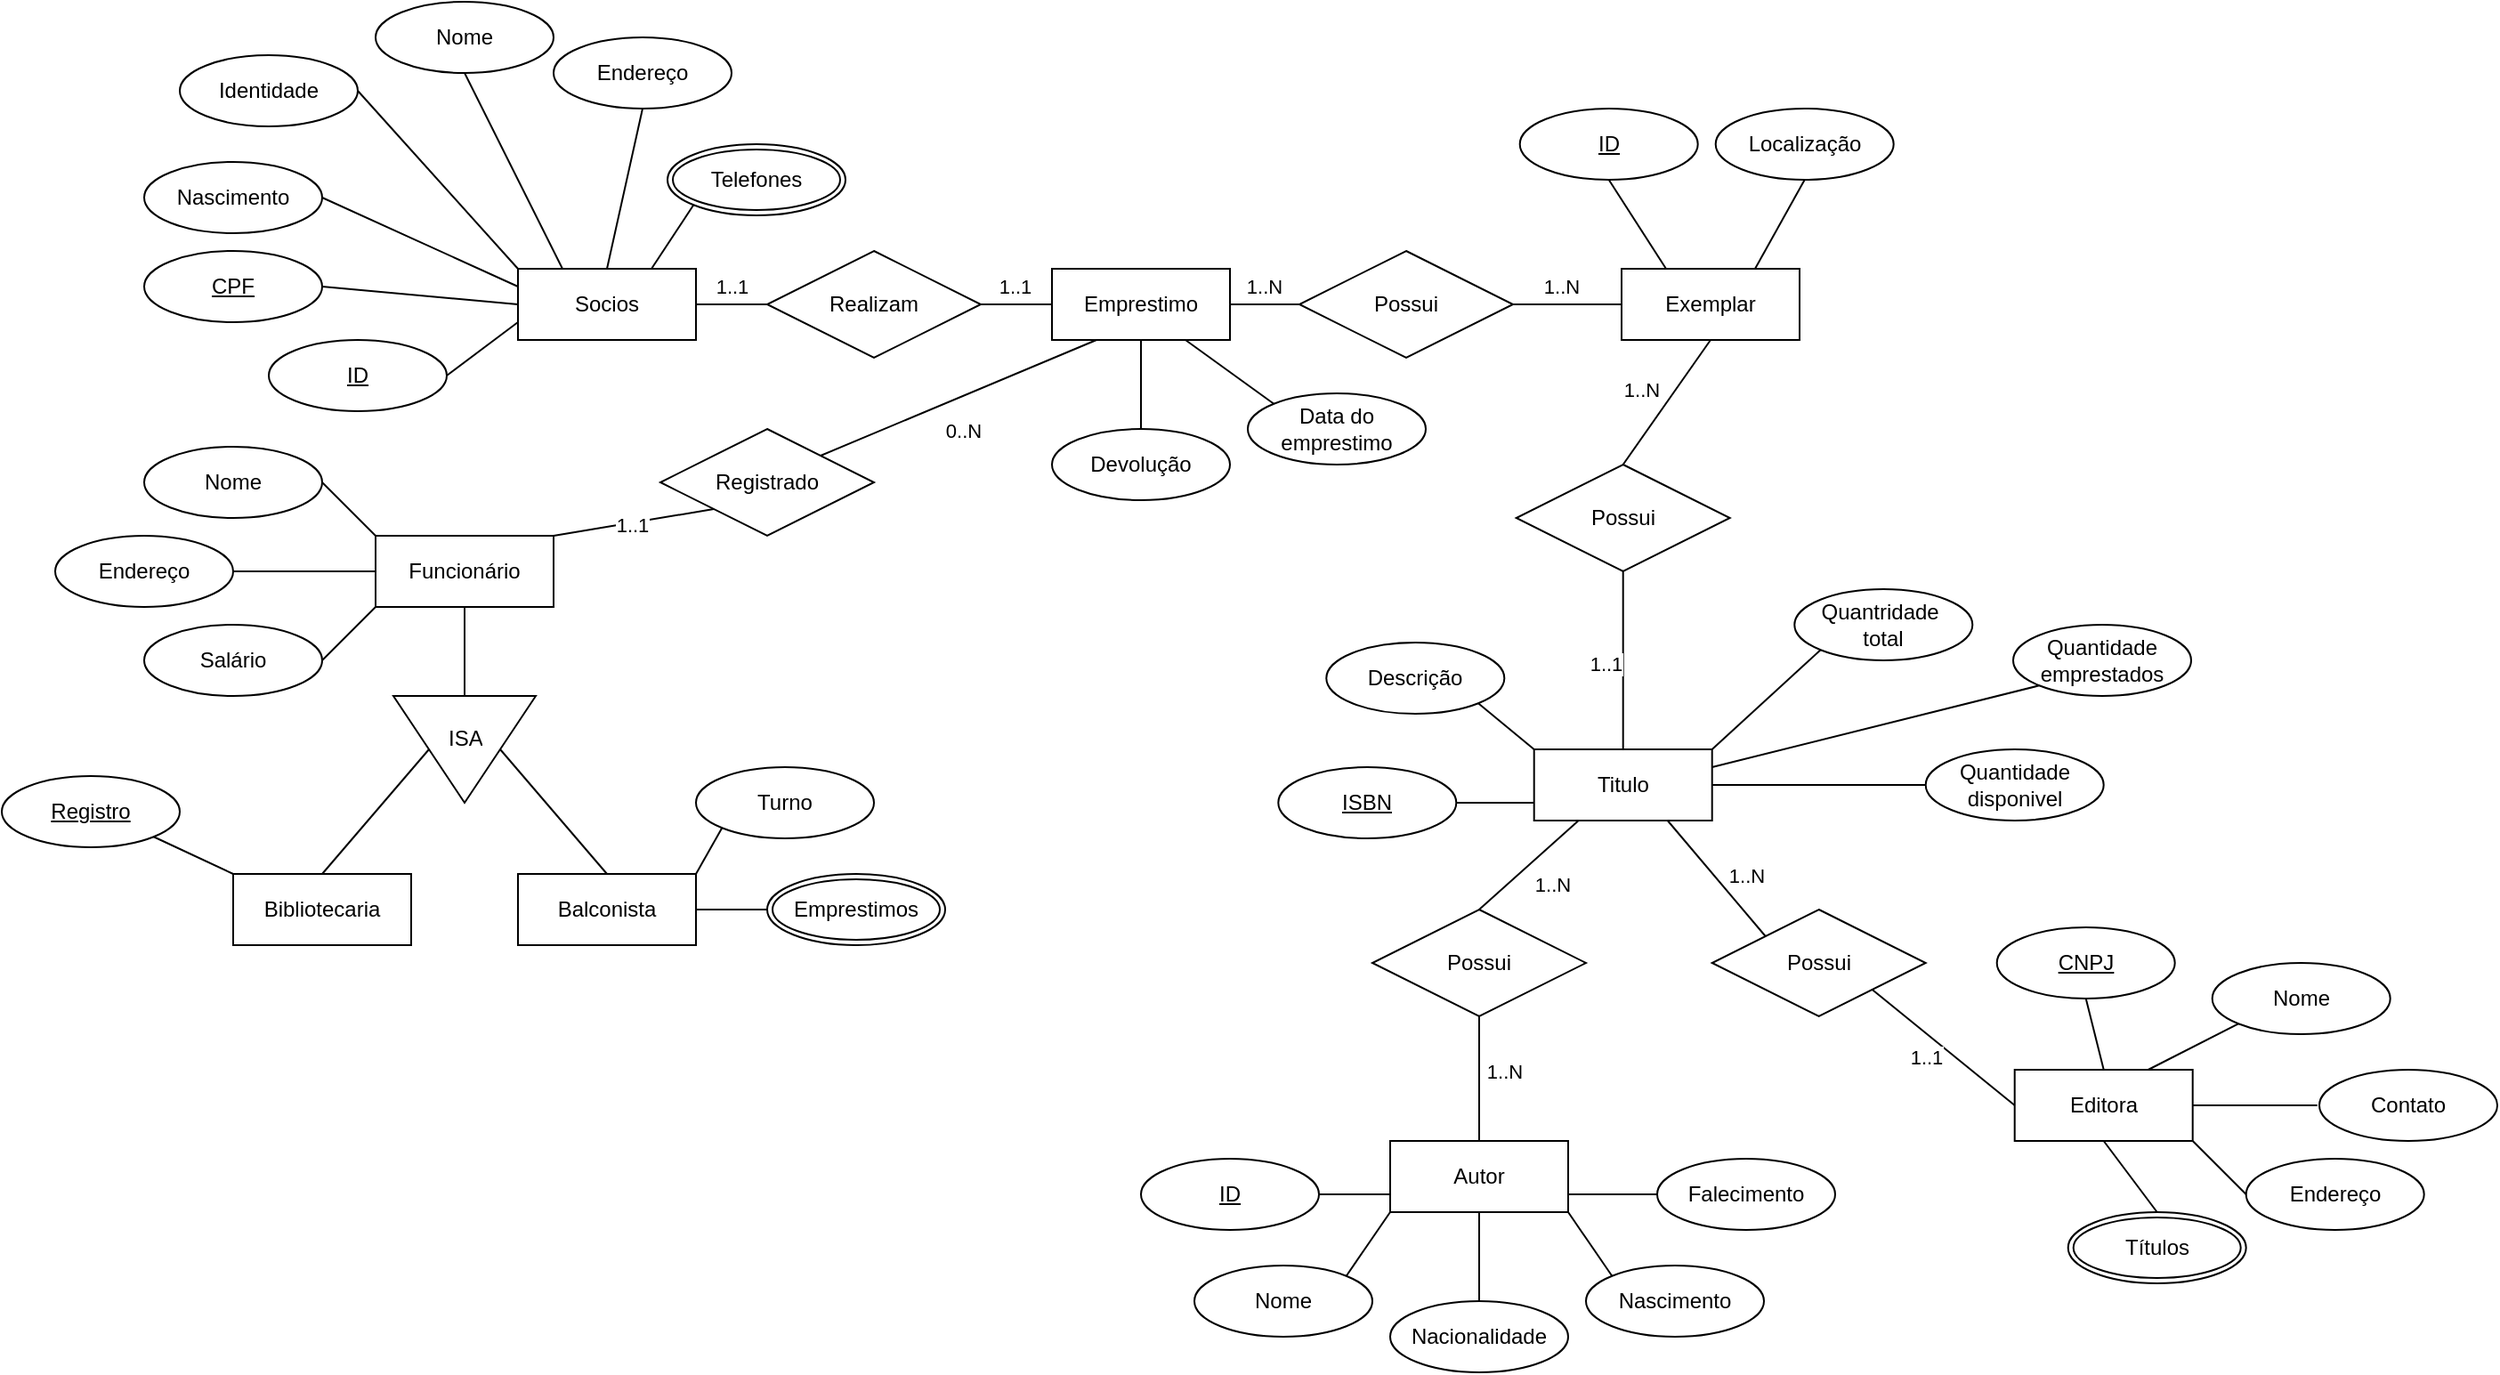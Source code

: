 <mxfile version="28.1.0">
  <diagram name="Page-1" id="fheeHbSsoB6rVIH3uIFR">
    <mxGraphModel dx="1971" dy="863" grid="1" gridSize="10" guides="1" tooltips="1" connect="1" arrows="1" fold="1" page="1" pageScale="1" pageWidth="827" pageHeight="1169" math="0" shadow="0">
      <root>
        <mxCell id="0" />
        <mxCell id="1" parent="0" />
        <mxCell id="qHUCnsP_PapXw8HSUuVQ-1" value="Socios" style="whiteSpace=wrap;html=1;align=center;" vertex="1" parent="1">
          <mxGeometry x="450" y="260" width="100" height="40" as="geometry" />
        </mxCell>
        <mxCell id="qHUCnsP_PapXw8HSUuVQ-2" value="Identidade" style="ellipse;whiteSpace=wrap;html=1;align=center;" vertex="1" parent="1">
          <mxGeometry x="260" y="140" width="100" height="40" as="geometry" />
        </mxCell>
        <mxCell id="qHUCnsP_PapXw8HSUuVQ-3" value="Nome" style="ellipse;whiteSpace=wrap;html=1;align=center;" vertex="1" parent="1">
          <mxGeometry x="370" y="110" width="100" height="40" as="geometry" />
        </mxCell>
        <mxCell id="qHUCnsP_PapXw8HSUuVQ-4" value="Endereço" style="ellipse;whiteSpace=wrap;html=1;align=center;" vertex="1" parent="1">
          <mxGeometry x="470" y="130" width="100" height="40" as="geometry" />
        </mxCell>
        <mxCell id="qHUCnsP_PapXw8HSUuVQ-6" value="Nascimento" style="ellipse;whiteSpace=wrap;html=1;align=center;" vertex="1" parent="1">
          <mxGeometry x="240" y="200" width="100" height="40" as="geometry" />
        </mxCell>
        <mxCell id="qHUCnsP_PapXw8HSUuVQ-7" value="&lt;u&gt;CPF&lt;/u&gt;" style="ellipse;whiteSpace=wrap;html=1;align=center;" vertex="1" parent="1">
          <mxGeometry x="240" y="250" width="100" height="40" as="geometry" />
        </mxCell>
        <mxCell id="qHUCnsP_PapXw8HSUuVQ-8" value="&lt;u&gt;ID&lt;/u&gt;" style="ellipse;whiteSpace=wrap;html=1;align=center;" vertex="1" parent="1">
          <mxGeometry x="310" y="300" width="100" height="40" as="geometry" />
        </mxCell>
        <mxCell id="qHUCnsP_PapXw8HSUuVQ-9" value="Telefones" style="ellipse;shape=doubleEllipse;margin=3;whiteSpace=wrap;html=1;align=center;" vertex="1" parent="1">
          <mxGeometry x="534" y="190" width="100" height="40" as="geometry" />
        </mxCell>
        <mxCell id="qHUCnsP_PapXw8HSUuVQ-10" value="" style="endArrow=none;html=1;rounded=0;exitX=1;exitY=0.5;exitDx=0;exitDy=0;entryX=0;entryY=0.75;entryDx=0;entryDy=0;" edge="1" parent="1" source="qHUCnsP_PapXw8HSUuVQ-8" target="qHUCnsP_PapXw8HSUuVQ-1">
          <mxGeometry relative="1" as="geometry">
            <mxPoint x="360" y="410" as="sourcePoint" />
            <mxPoint x="520" y="410" as="targetPoint" />
          </mxGeometry>
        </mxCell>
        <mxCell id="qHUCnsP_PapXw8HSUuVQ-11" value="" style="endArrow=none;html=1;rounded=0;exitX=1;exitY=0.5;exitDx=0;exitDy=0;entryX=0;entryY=0.5;entryDx=0;entryDy=0;" edge="1" parent="1" source="qHUCnsP_PapXw8HSUuVQ-7" target="qHUCnsP_PapXw8HSUuVQ-1">
          <mxGeometry relative="1" as="geometry">
            <mxPoint x="500" y="360" as="sourcePoint" />
            <mxPoint x="660" y="360" as="targetPoint" />
          </mxGeometry>
        </mxCell>
        <mxCell id="qHUCnsP_PapXw8HSUuVQ-12" value="" style="endArrow=none;html=1;rounded=0;exitX=1;exitY=0.5;exitDx=0;exitDy=0;entryX=0;entryY=0.25;entryDx=0;entryDy=0;" edge="1" parent="1" source="qHUCnsP_PapXw8HSUuVQ-6" target="qHUCnsP_PapXw8HSUuVQ-1">
          <mxGeometry relative="1" as="geometry">
            <mxPoint x="410" y="410" as="sourcePoint" />
            <mxPoint x="570" y="410" as="targetPoint" />
          </mxGeometry>
        </mxCell>
        <mxCell id="qHUCnsP_PapXw8HSUuVQ-14" value="" style="endArrow=none;html=1;rounded=0;exitX=1;exitY=0.5;exitDx=0;exitDy=0;entryX=0;entryY=0;entryDx=0;entryDy=0;" edge="1" parent="1" source="qHUCnsP_PapXw8HSUuVQ-2" target="qHUCnsP_PapXw8HSUuVQ-1">
          <mxGeometry relative="1" as="geometry">
            <mxPoint x="550" y="420" as="sourcePoint" />
            <mxPoint x="710" y="420" as="targetPoint" />
          </mxGeometry>
        </mxCell>
        <mxCell id="qHUCnsP_PapXw8HSUuVQ-15" value="" style="endArrow=none;html=1;rounded=0;exitX=0.5;exitY=1;exitDx=0;exitDy=0;entryX=0.25;entryY=0;entryDx=0;entryDy=0;" edge="1" parent="1" source="qHUCnsP_PapXw8HSUuVQ-3" target="qHUCnsP_PapXw8HSUuVQ-1">
          <mxGeometry relative="1" as="geometry">
            <mxPoint x="440" y="410" as="sourcePoint" />
            <mxPoint x="600" y="410" as="targetPoint" />
          </mxGeometry>
        </mxCell>
        <mxCell id="qHUCnsP_PapXw8HSUuVQ-16" value="" style="endArrow=none;html=1;rounded=0;exitX=0.5;exitY=1;exitDx=0;exitDy=0;entryX=0.5;entryY=0;entryDx=0;entryDy=0;" edge="1" parent="1" source="qHUCnsP_PapXw8HSUuVQ-4" target="qHUCnsP_PapXw8HSUuVQ-1">
          <mxGeometry relative="1" as="geometry">
            <mxPoint x="480" y="400" as="sourcePoint" />
            <mxPoint x="640" y="400" as="targetPoint" />
          </mxGeometry>
        </mxCell>
        <mxCell id="qHUCnsP_PapXw8HSUuVQ-17" value="" style="endArrow=none;html=1;rounded=0;exitX=0.75;exitY=0;exitDx=0;exitDy=0;entryX=0;entryY=1;entryDx=0;entryDy=0;" edge="1" parent="1" source="qHUCnsP_PapXw8HSUuVQ-1" target="qHUCnsP_PapXw8HSUuVQ-9">
          <mxGeometry relative="1" as="geometry">
            <mxPoint x="500" y="390" as="sourcePoint" />
            <mxPoint x="660" y="390" as="targetPoint" />
          </mxGeometry>
        </mxCell>
        <mxCell id="qHUCnsP_PapXw8HSUuVQ-18" value="Titulo" style="whiteSpace=wrap;html=1;align=center;" vertex="1" parent="1">
          <mxGeometry x="1020.85" y="530" width="100" height="40" as="geometry" />
        </mxCell>
        <mxCell id="qHUCnsP_PapXw8HSUuVQ-19" value="Descrição" style="ellipse;whiteSpace=wrap;html=1;align=center;" vertex="1" parent="1">
          <mxGeometry x="904.15" y="470" width="100" height="40" as="geometry" />
        </mxCell>
        <mxCell id="qHUCnsP_PapXw8HSUuVQ-20" value="Quantridade&amp;nbsp;&lt;div&gt;total&lt;/div&gt;" style="ellipse;whiteSpace=wrap;html=1;align=center;" vertex="1" parent="1">
          <mxGeometry x="1167.15" y="440" width="100" height="40" as="geometry" />
        </mxCell>
        <mxCell id="qHUCnsP_PapXw8HSUuVQ-21" value="Quantidade&lt;div&gt;emprestados&lt;/div&gt;" style="ellipse;whiteSpace=wrap;html=1;align=center;" vertex="1" parent="1">
          <mxGeometry x="1290" y="460" width="100" height="40" as="geometry" />
        </mxCell>
        <mxCell id="qHUCnsP_PapXw8HSUuVQ-22" value="Quantidade&lt;div&gt;disponivel&lt;/div&gt;" style="ellipse;whiteSpace=wrap;html=1;align=center;" vertex="1" parent="1">
          <mxGeometry x="1240.85" y="530" width="100" height="40" as="geometry" />
        </mxCell>
        <mxCell id="qHUCnsP_PapXw8HSUuVQ-25" value="&lt;u&gt;ISBN&lt;/u&gt;" style="ellipse;whiteSpace=wrap;html=1;align=center;" vertex="1" parent="1">
          <mxGeometry x="877.15" y="540" width="100" height="40" as="geometry" />
        </mxCell>
        <mxCell id="qHUCnsP_PapXw8HSUuVQ-26" value="" style="endArrow=none;html=1;rounded=0;entryX=1;entryY=0.5;entryDx=0;entryDy=0;exitX=0;exitY=0.75;exitDx=0;exitDy=0;" edge="1" parent="1" source="qHUCnsP_PapXw8HSUuVQ-18" target="qHUCnsP_PapXw8HSUuVQ-25">
          <mxGeometry relative="1" as="geometry">
            <mxPoint x="1071" y="570" as="sourcePoint" />
            <mxPoint x="1270.85" y="680" as="targetPoint" />
          </mxGeometry>
        </mxCell>
        <mxCell id="qHUCnsP_PapXw8HSUuVQ-27" value="" style="endArrow=none;html=1;rounded=0;exitX=0.25;exitY=1;exitDx=0;exitDy=0;entryX=0.5;entryY=0;entryDx=0;entryDy=0;" edge="1" parent="1" source="qHUCnsP_PapXw8HSUuVQ-18" target="qHUCnsP_PapXw8HSUuVQ-57">
          <mxGeometry relative="1" as="geometry">
            <mxPoint x="1220.85" y="740" as="sourcePoint" />
            <mxPoint x="1200.85" y="620" as="targetPoint" />
          </mxGeometry>
        </mxCell>
        <mxCell id="qHUCnsP_PapXw8HSUuVQ-129" value="1..N" style="edgeLabel;html=1;align=center;verticalAlign=middle;resizable=0;points=[];" vertex="1" connectable="0" parent="qHUCnsP_PapXw8HSUuVQ-27">
          <mxGeometry x="-0.074" y="-1" relative="1" as="geometry">
            <mxPoint x="11" y="13" as="offset" />
          </mxGeometry>
        </mxCell>
        <mxCell id="qHUCnsP_PapXw8HSUuVQ-29" value="" style="endArrow=none;html=1;rounded=0;exitX=1;exitY=0.5;exitDx=0;exitDy=0;entryX=0;entryY=0.5;entryDx=0;entryDy=0;" edge="1" parent="1" source="qHUCnsP_PapXw8HSUuVQ-18" target="qHUCnsP_PapXw8HSUuVQ-22">
          <mxGeometry relative="1" as="geometry">
            <mxPoint x="1060.85" y="750" as="sourcePoint" />
            <mxPoint x="1220.85" y="750" as="targetPoint" />
          </mxGeometry>
        </mxCell>
        <mxCell id="qHUCnsP_PapXw8HSUuVQ-30" value="" style="endArrow=none;html=1;rounded=0;exitX=1;exitY=0.25;exitDx=0;exitDy=0;entryX=0;entryY=1;entryDx=0;entryDy=0;" edge="1" parent="1" source="qHUCnsP_PapXw8HSUuVQ-18" target="qHUCnsP_PapXw8HSUuVQ-21">
          <mxGeometry relative="1" as="geometry">
            <mxPoint x="1370.85" y="750" as="sourcePoint" />
            <mxPoint x="1530.85" y="750" as="targetPoint" />
          </mxGeometry>
        </mxCell>
        <mxCell id="qHUCnsP_PapXw8HSUuVQ-31" value="" style="endArrow=none;html=1;rounded=0;exitX=1;exitY=0;exitDx=0;exitDy=0;entryX=0;entryY=1;entryDx=0;entryDy=0;" edge="1" parent="1" source="qHUCnsP_PapXw8HSUuVQ-18" target="qHUCnsP_PapXw8HSUuVQ-20">
          <mxGeometry relative="1" as="geometry">
            <mxPoint x="1080.85" y="770" as="sourcePoint" />
            <mxPoint x="1240.85" y="770" as="targetPoint" />
          </mxGeometry>
        </mxCell>
        <mxCell id="qHUCnsP_PapXw8HSUuVQ-32" value="" style="endArrow=none;html=1;rounded=0;exitX=0;exitY=0;exitDx=0;exitDy=0;entryX=1;entryY=1;entryDx=0;entryDy=0;" edge="1" parent="1" source="qHUCnsP_PapXw8HSUuVQ-18" target="qHUCnsP_PapXw8HSUuVQ-19">
          <mxGeometry relative="1" as="geometry">
            <mxPoint x="970.85" y="670" as="sourcePoint" />
            <mxPoint x="1130.85" y="670" as="targetPoint" />
            <Array as="points" />
          </mxGeometry>
        </mxCell>
        <mxCell id="qHUCnsP_PapXw8HSUuVQ-33" value="Exemplar" style="whiteSpace=wrap;html=1;align=center;" vertex="1" parent="1">
          <mxGeometry x="1070.0" y="260" width="100" height="40" as="geometry" />
        </mxCell>
        <mxCell id="qHUCnsP_PapXw8HSUuVQ-34" value="Possui" style="shape=rhombus;perimeter=rhombusPerimeter;whiteSpace=wrap;html=1;align=center;" vertex="1" parent="1">
          <mxGeometry x="1010.85" y="370" width="120" height="60" as="geometry" />
        </mxCell>
        <mxCell id="qHUCnsP_PapXw8HSUuVQ-37" value="Localização" style="ellipse;whiteSpace=wrap;html=1;align=center;" vertex="1" parent="1">
          <mxGeometry x="1122.85" y="170" width="100" height="40" as="geometry" />
        </mxCell>
        <mxCell id="qHUCnsP_PapXw8HSUuVQ-38" value="&lt;u&gt;ID&lt;/u&gt;" style="ellipse;whiteSpace=wrap;html=1;align=center;" vertex="1" parent="1">
          <mxGeometry x="1012.85" y="170" width="100" height="40" as="geometry" />
        </mxCell>
        <mxCell id="qHUCnsP_PapXw8HSUuVQ-39" value="" style="endArrow=none;html=1;rounded=0;exitX=0.5;exitY=1;exitDx=0;exitDy=0;entryX=0.25;entryY=0;entryDx=0;entryDy=0;" edge="1" parent="1" source="qHUCnsP_PapXw8HSUuVQ-38" target="qHUCnsP_PapXw8HSUuVQ-33">
          <mxGeometry relative="1" as="geometry">
            <mxPoint x="1075.7" y="340" as="sourcePoint" />
            <mxPoint x="1255.7" y="440" as="targetPoint" />
          </mxGeometry>
        </mxCell>
        <mxCell id="qHUCnsP_PapXw8HSUuVQ-40" value="" style="endArrow=none;html=1;rounded=0;exitX=0.75;exitY=0;exitDx=0;exitDy=0;entryX=0.5;entryY=1;entryDx=0;entryDy=0;" edge="1" parent="1" source="qHUCnsP_PapXw8HSUuVQ-33" target="qHUCnsP_PapXw8HSUuVQ-37">
          <mxGeometry relative="1" as="geometry">
            <mxPoint x="1155.7" y="420" as="sourcePoint" />
            <mxPoint x="1315.7" y="420" as="targetPoint" />
          </mxGeometry>
        </mxCell>
        <mxCell id="qHUCnsP_PapXw8HSUuVQ-41" value="Possui" style="shape=rhombus;perimeter=rhombusPerimeter;whiteSpace=wrap;html=1;align=center;" vertex="1" parent="1">
          <mxGeometry x="1120.85" y="620" width="120" height="60" as="geometry" />
        </mxCell>
        <mxCell id="qHUCnsP_PapXw8HSUuVQ-44" value="" style="endArrow=none;html=1;rounded=0;exitX=0.75;exitY=1;exitDx=0;exitDy=0;entryX=0;entryY=0;entryDx=0;entryDy=0;" edge="1" parent="1" source="qHUCnsP_PapXw8HSUuVQ-18" target="qHUCnsP_PapXw8HSUuVQ-41">
          <mxGeometry relative="1" as="geometry">
            <mxPoint x="1180.85" y="570" as="sourcePoint" />
            <mxPoint x="1340.85" y="570" as="targetPoint" />
          </mxGeometry>
        </mxCell>
        <mxCell id="qHUCnsP_PapXw8HSUuVQ-132" value="1..N" style="edgeLabel;html=1;align=center;verticalAlign=middle;resizable=0;points=[];" vertex="1" connectable="0" parent="qHUCnsP_PapXw8HSUuVQ-44">
          <mxGeometry x="-0.044" y="1" relative="1" as="geometry">
            <mxPoint x="17" as="offset" />
          </mxGeometry>
        </mxCell>
        <mxCell id="qHUCnsP_PapXw8HSUuVQ-45" value="Editora" style="whiteSpace=wrap;html=1;align=center;" vertex="1" parent="1">
          <mxGeometry x="1290.85" y="710" width="100" height="40" as="geometry" />
        </mxCell>
        <mxCell id="qHUCnsP_PapXw8HSUuVQ-46" value="" style="endArrow=none;html=1;rounded=0;exitX=1;exitY=1;exitDx=0;exitDy=0;entryX=0;entryY=0.5;entryDx=0;entryDy=0;" edge="1" parent="1" source="qHUCnsP_PapXw8HSUuVQ-41" target="qHUCnsP_PapXw8HSUuVQ-45">
          <mxGeometry relative="1" as="geometry">
            <mxPoint x="1440.85" y="630" as="sourcePoint" />
            <mxPoint x="1600.85" y="630" as="targetPoint" />
          </mxGeometry>
        </mxCell>
        <mxCell id="qHUCnsP_PapXw8HSUuVQ-131" value="1..1" style="edgeLabel;html=1;align=center;verticalAlign=middle;resizable=0;points=[];" vertex="1" connectable="0" parent="qHUCnsP_PapXw8HSUuVQ-46">
          <mxGeometry x="0.177" relative="1" as="geometry">
            <mxPoint x="-17" as="offset" />
          </mxGeometry>
        </mxCell>
        <mxCell id="qHUCnsP_PapXw8HSUuVQ-47" value="&lt;u style=&quot;&quot;&gt;CNPJ&lt;/u&gt;" style="ellipse;whiteSpace=wrap;html=1;align=center;" vertex="1" parent="1">
          <mxGeometry x="1280.85" y="630" width="100" height="40" as="geometry" />
        </mxCell>
        <mxCell id="qHUCnsP_PapXw8HSUuVQ-48" value="Nome" style="ellipse;whiteSpace=wrap;html=1;align=center;" vertex="1" parent="1">
          <mxGeometry x="1401.85" y="650" width="100" height="40" as="geometry" />
        </mxCell>
        <mxCell id="qHUCnsP_PapXw8HSUuVQ-49" value="Contato" style="ellipse;whiteSpace=wrap;html=1;align=center;" vertex="1" parent="1">
          <mxGeometry x="1462" y="710" width="100" height="40" as="geometry" />
        </mxCell>
        <mxCell id="qHUCnsP_PapXw8HSUuVQ-50" value="Endereço" style="ellipse;whiteSpace=wrap;html=1;align=center;" vertex="1" parent="1">
          <mxGeometry x="1420.85" y="760" width="100" height="40" as="geometry" />
        </mxCell>
        <mxCell id="qHUCnsP_PapXw8HSUuVQ-51" value="Títulos" style="ellipse;shape=doubleEllipse;margin=3;whiteSpace=wrap;html=1;align=center;" vertex="1" parent="1">
          <mxGeometry x="1320.85" y="790" width="100" height="40" as="geometry" />
        </mxCell>
        <mxCell id="qHUCnsP_PapXw8HSUuVQ-52" value="" style="endArrow=none;html=1;rounded=0;exitX=0.5;exitY=1;exitDx=0;exitDy=0;entryX=0.5;entryY=0;entryDx=0;entryDy=0;" edge="1" parent="1" source="qHUCnsP_PapXw8HSUuVQ-47" target="qHUCnsP_PapXw8HSUuVQ-45">
          <mxGeometry relative="1" as="geometry">
            <mxPoint x="1170.85" y="820" as="sourcePoint" />
            <mxPoint x="1330.85" y="820" as="targetPoint" />
          </mxGeometry>
        </mxCell>
        <mxCell id="qHUCnsP_PapXw8HSUuVQ-53" value="" style="endArrow=none;html=1;rounded=0;exitX=0.75;exitY=0;exitDx=0;exitDy=0;entryX=0;entryY=1;entryDx=0;entryDy=0;" edge="1" parent="1" source="qHUCnsP_PapXw8HSUuVQ-45" target="qHUCnsP_PapXw8HSUuVQ-48">
          <mxGeometry relative="1" as="geometry">
            <mxPoint x="1170.85" y="780" as="sourcePoint" />
            <mxPoint x="1330.85" y="780" as="targetPoint" />
          </mxGeometry>
        </mxCell>
        <mxCell id="qHUCnsP_PapXw8HSUuVQ-54" value="" style="endArrow=none;html=1;rounded=0;exitX=1;exitY=0.5;exitDx=0;exitDy=0;entryX=0;entryY=0.5;entryDx=0;entryDy=0;" edge="1" parent="1" source="qHUCnsP_PapXw8HSUuVQ-45">
          <mxGeometry relative="1" as="geometry">
            <mxPoint x="1190.85" y="780" as="sourcePoint" />
            <mxPoint x="1460.85" y="730" as="targetPoint" />
          </mxGeometry>
        </mxCell>
        <mxCell id="qHUCnsP_PapXw8HSUuVQ-55" value="" style="endArrow=none;html=1;rounded=0;exitX=1;exitY=1;exitDx=0;exitDy=0;entryX=0;entryY=0.5;entryDx=0;entryDy=0;" edge="1" parent="1" source="qHUCnsP_PapXw8HSUuVQ-45" target="qHUCnsP_PapXw8HSUuVQ-50">
          <mxGeometry relative="1" as="geometry">
            <mxPoint x="1140.85" y="810" as="sourcePoint" />
            <mxPoint x="1300.85" y="810" as="targetPoint" />
          </mxGeometry>
        </mxCell>
        <mxCell id="qHUCnsP_PapXw8HSUuVQ-56" value="" style="endArrow=none;html=1;rounded=0;entryX=0.5;entryY=0;entryDx=0;entryDy=0;exitX=0.5;exitY=1;exitDx=0;exitDy=0;" edge="1" parent="1" source="qHUCnsP_PapXw8HSUuVQ-45" target="qHUCnsP_PapXw8HSUuVQ-51">
          <mxGeometry relative="1" as="geometry">
            <mxPoint x="1380.85" y="760" as="sourcePoint" />
            <mxPoint x="1290.85" y="830" as="targetPoint" />
          </mxGeometry>
        </mxCell>
        <mxCell id="qHUCnsP_PapXw8HSUuVQ-57" value="Possui" style="shape=rhombus;perimeter=rhombusPerimeter;whiteSpace=wrap;html=1;align=center;" vertex="1" parent="1">
          <mxGeometry x="930" y="620" width="120" height="60" as="geometry" />
        </mxCell>
        <mxCell id="qHUCnsP_PapXw8HSUuVQ-58" value="Autor" style="whiteSpace=wrap;html=1;align=center;" vertex="1" parent="1">
          <mxGeometry x="940.0" y="750" width="100" height="40" as="geometry" />
        </mxCell>
        <mxCell id="qHUCnsP_PapXw8HSUuVQ-59" value="" style="endArrow=none;html=1;rounded=0;exitX=0.5;exitY=1;exitDx=0;exitDy=0;entryX=0.5;entryY=0;entryDx=0;entryDy=0;" edge="1" parent="1" source="qHUCnsP_PapXw8HSUuVQ-57" target="qHUCnsP_PapXw8HSUuVQ-58">
          <mxGeometry relative="1" as="geometry">
            <mxPoint x="1190.85" y="740" as="sourcePoint" />
            <mxPoint x="1350.85" y="740" as="targetPoint" />
          </mxGeometry>
        </mxCell>
        <mxCell id="qHUCnsP_PapXw8HSUuVQ-130" value="1..N" style="edgeLabel;html=1;align=center;verticalAlign=middle;resizable=0;points=[];" vertex="1" connectable="0" parent="qHUCnsP_PapXw8HSUuVQ-59">
          <mxGeometry x="-0.07" relative="1" as="geometry">
            <mxPoint x="14" y="-2" as="offset" />
          </mxGeometry>
        </mxCell>
        <mxCell id="qHUCnsP_PapXw8HSUuVQ-61" value="&lt;u&gt;ID&lt;/u&gt;" style="ellipse;whiteSpace=wrap;html=1;align=center;" vertex="1" parent="1">
          <mxGeometry x="800.0" y="760" width="100" height="40" as="geometry" />
        </mxCell>
        <mxCell id="qHUCnsP_PapXw8HSUuVQ-62" value="Nome" style="ellipse;whiteSpace=wrap;html=1;align=center;" vertex="1" parent="1">
          <mxGeometry x="830.0" y="820" width="100" height="40" as="geometry" />
        </mxCell>
        <mxCell id="qHUCnsP_PapXw8HSUuVQ-63" value="Nacionalidade" style="ellipse;whiteSpace=wrap;html=1;align=center;" vertex="1" parent="1">
          <mxGeometry x="940.0" y="840" width="100" height="40" as="geometry" />
        </mxCell>
        <mxCell id="qHUCnsP_PapXw8HSUuVQ-64" value="Nascimento" style="ellipse;whiteSpace=wrap;html=1;align=center;" vertex="1" parent="1">
          <mxGeometry x="1050.0" y="820" width="100" height="40" as="geometry" />
        </mxCell>
        <mxCell id="qHUCnsP_PapXw8HSUuVQ-65" value="Falecimento" style="ellipse;whiteSpace=wrap;html=1;align=center;" vertex="1" parent="1">
          <mxGeometry x="1090" y="760" width="100" height="40" as="geometry" />
        </mxCell>
        <mxCell id="qHUCnsP_PapXw8HSUuVQ-66" value="" style="endArrow=none;html=1;rounded=0;exitX=1;exitY=0;exitDx=0;exitDy=0;entryX=0;entryY=1;entryDx=0;entryDy=0;" edge="1" parent="1" source="qHUCnsP_PapXw8HSUuVQ-62" target="qHUCnsP_PapXw8HSUuVQ-58">
          <mxGeometry relative="1" as="geometry">
            <mxPoint x="830.0" y="960" as="sourcePoint" />
            <mxPoint x="990.0" y="960" as="targetPoint" />
          </mxGeometry>
        </mxCell>
        <mxCell id="qHUCnsP_PapXw8HSUuVQ-67" value="" style="endArrow=none;html=1;rounded=0;exitX=1;exitY=0.5;exitDx=0;exitDy=0;entryX=0;entryY=0.75;entryDx=0;entryDy=0;" edge="1" parent="1" source="qHUCnsP_PapXw8HSUuVQ-61" target="qHUCnsP_PapXw8HSUuVQ-58">
          <mxGeometry relative="1" as="geometry">
            <mxPoint x="890.0" y="970" as="sourcePoint" />
            <mxPoint x="1050.0" y="970" as="targetPoint" />
          </mxGeometry>
        </mxCell>
        <mxCell id="qHUCnsP_PapXw8HSUuVQ-68" value="" style="endArrow=none;html=1;rounded=0;exitX=0.5;exitY=0;exitDx=0;exitDy=0;entryX=0.5;entryY=1;entryDx=0;entryDy=0;" edge="1" parent="1" source="qHUCnsP_PapXw8HSUuVQ-63" target="qHUCnsP_PapXw8HSUuVQ-58">
          <mxGeometry relative="1" as="geometry">
            <mxPoint x="860.0" y="950" as="sourcePoint" />
            <mxPoint x="1020.0" y="950" as="targetPoint" />
          </mxGeometry>
        </mxCell>
        <mxCell id="qHUCnsP_PapXw8HSUuVQ-69" value="" style="endArrow=none;html=1;rounded=0;exitX=0;exitY=0;exitDx=0;exitDy=0;entryX=1;entryY=1;entryDx=0;entryDy=0;" edge="1" parent="1" source="qHUCnsP_PapXw8HSUuVQ-64" target="qHUCnsP_PapXw8HSUuVQ-58">
          <mxGeometry relative="1" as="geometry">
            <mxPoint x="1080" y="920" as="sourcePoint" />
            <mxPoint x="1240" y="920" as="targetPoint" />
          </mxGeometry>
        </mxCell>
        <mxCell id="qHUCnsP_PapXw8HSUuVQ-70" value="" style="endArrow=none;html=1;rounded=0;exitX=0;exitY=0.5;exitDx=0;exitDy=0;entryX=1;entryY=0.75;entryDx=0;entryDy=0;" edge="1" parent="1" source="qHUCnsP_PapXw8HSUuVQ-65" target="qHUCnsP_PapXw8HSUuVQ-58">
          <mxGeometry relative="1" as="geometry">
            <mxPoint x="1140" y="920" as="sourcePoint" />
            <mxPoint x="1300" y="920" as="targetPoint" />
          </mxGeometry>
        </mxCell>
        <mxCell id="qHUCnsP_PapXw8HSUuVQ-76" value="Data do emprestimo" style="ellipse;whiteSpace=wrap;html=1;align=center;" vertex="1" parent="1">
          <mxGeometry x="860" y="330" width="100" height="40" as="geometry" />
        </mxCell>
        <mxCell id="qHUCnsP_PapXw8HSUuVQ-77" value="Devolução" style="ellipse;whiteSpace=wrap;html=1;align=center;" vertex="1" parent="1">
          <mxGeometry x="750" y="350" width="100" height="40" as="geometry" />
        </mxCell>
        <mxCell id="qHUCnsP_PapXw8HSUuVQ-80" value="" style="endArrow=none;html=1;rounded=0;exitX=0.5;exitY=0;exitDx=0;exitDy=0;entryX=0.5;entryY=1;entryDx=0;entryDy=0;" edge="1" parent="1" source="qHUCnsP_PapXw8HSUuVQ-77" target="qHUCnsP_PapXw8HSUuVQ-106">
          <mxGeometry relative="1" as="geometry">
            <mxPoint x="590" y="440" as="sourcePoint" />
            <mxPoint x="800" y="310" as="targetPoint" />
          </mxGeometry>
        </mxCell>
        <mxCell id="qHUCnsP_PapXw8HSUuVQ-81" value="" style="endArrow=none;html=1;rounded=0;exitX=1;exitY=0;exitDx=0;exitDy=0;entryX=0.25;entryY=1;entryDx=0;entryDy=0;" edge="1" parent="1" source="qHUCnsP_PapXw8HSUuVQ-83" target="qHUCnsP_PapXw8HSUuVQ-106">
          <mxGeometry relative="1" as="geometry">
            <mxPoint x="619.224" y="325.805" as="sourcePoint" />
            <mxPoint x="770" y="295" as="targetPoint" />
          </mxGeometry>
        </mxCell>
        <mxCell id="qHUCnsP_PapXw8HSUuVQ-133" value="0..N" style="edgeLabel;html=1;align=center;verticalAlign=middle;resizable=0;points=[];" vertex="1" connectable="0" parent="qHUCnsP_PapXw8HSUuVQ-81">
          <mxGeometry x="-0.237" y="2" relative="1" as="geometry">
            <mxPoint x="22" y="12" as="offset" />
          </mxGeometry>
        </mxCell>
        <mxCell id="qHUCnsP_PapXw8HSUuVQ-82" value="" style="endArrow=none;html=1;rounded=0;entryX=0;entryY=0;entryDx=0;entryDy=0;exitX=0.75;exitY=1;exitDx=0;exitDy=0;" edge="1" parent="1" source="qHUCnsP_PapXw8HSUuVQ-106" target="qHUCnsP_PapXw8HSUuVQ-76">
          <mxGeometry relative="1" as="geometry">
            <mxPoint x="830" y="310" as="sourcePoint" />
            <mxPoint x="820" y="450" as="targetPoint" />
          </mxGeometry>
        </mxCell>
        <mxCell id="qHUCnsP_PapXw8HSUuVQ-83" value="Registrado" style="shape=rhombus;perimeter=rhombusPerimeter;whiteSpace=wrap;html=1;align=center;" vertex="1" parent="1">
          <mxGeometry x="530" y="350" width="120" height="60" as="geometry" />
        </mxCell>
        <mxCell id="qHUCnsP_PapXw8HSUuVQ-84" value="Funcionário" style="whiteSpace=wrap;html=1;align=center;" vertex="1" parent="1">
          <mxGeometry x="370" y="410" width="100" height="40" as="geometry" />
        </mxCell>
        <mxCell id="qHUCnsP_PapXw8HSUuVQ-85" value="" style="endArrow=none;html=1;rounded=0;exitX=1;exitY=0;exitDx=0;exitDy=0;entryX=0;entryY=1;entryDx=0;entryDy=0;" edge="1" parent="1" source="qHUCnsP_PapXw8HSUuVQ-84" target="qHUCnsP_PapXw8HSUuVQ-83">
          <mxGeometry relative="1" as="geometry">
            <mxPoint x="450" y="560" as="sourcePoint" />
            <mxPoint x="610" y="560" as="targetPoint" />
          </mxGeometry>
        </mxCell>
        <mxCell id="qHUCnsP_PapXw8HSUuVQ-134" value="1..1" style="edgeLabel;html=1;align=center;verticalAlign=middle;resizable=0;points=[];" vertex="1" connectable="0" parent="qHUCnsP_PapXw8HSUuVQ-85">
          <mxGeometry x="-0.03" y="-1" relative="1" as="geometry">
            <mxPoint as="offset" />
          </mxGeometry>
        </mxCell>
        <mxCell id="qHUCnsP_PapXw8HSUuVQ-86" value="Nome" style="ellipse;whiteSpace=wrap;html=1;align=center;" vertex="1" parent="1">
          <mxGeometry x="240" y="360" width="100" height="40" as="geometry" />
        </mxCell>
        <mxCell id="qHUCnsP_PapXw8HSUuVQ-87" value="Endereço" style="ellipse;whiteSpace=wrap;html=1;align=center;" vertex="1" parent="1">
          <mxGeometry x="190" y="410" width="100" height="40" as="geometry" />
        </mxCell>
        <mxCell id="qHUCnsP_PapXw8HSUuVQ-88" value="Salário" style="ellipse;whiteSpace=wrap;html=1;align=center;" vertex="1" parent="1">
          <mxGeometry x="240" y="460" width="100" height="40" as="geometry" />
        </mxCell>
        <mxCell id="qHUCnsP_PapXw8HSUuVQ-89" value="" style="endArrow=none;html=1;rounded=0;exitX=1;exitY=0.5;exitDx=0;exitDy=0;entryX=0;entryY=1;entryDx=0;entryDy=0;" edge="1" parent="1" source="qHUCnsP_PapXw8HSUuVQ-88" target="qHUCnsP_PapXw8HSUuVQ-84">
          <mxGeometry relative="1" as="geometry">
            <mxPoint x="340" y="570" as="sourcePoint" />
            <mxPoint x="500" y="570" as="targetPoint" />
          </mxGeometry>
        </mxCell>
        <mxCell id="qHUCnsP_PapXw8HSUuVQ-90" value="" style="endArrow=none;html=1;rounded=0;exitX=1;exitY=0.5;exitDx=0;exitDy=0;entryX=0;entryY=0.5;entryDx=0;entryDy=0;" edge="1" parent="1" source="qHUCnsP_PapXw8HSUuVQ-87" target="qHUCnsP_PapXw8HSUuVQ-84">
          <mxGeometry relative="1" as="geometry">
            <mxPoint x="340" y="600" as="sourcePoint" />
            <mxPoint x="500" y="600" as="targetPoint" />
          </mxGeometry>
        </mxCell>
        <mxCell id="qHUCnsP_PapXw8HSUuVQ-91" value="" style="endArrow=none;html=1;rounded=0;exitX=1;exitY=0.5;exitDx=0;exitDy=0;entryX=0;entryY=0;entryDx=0;entryDy=0;" edge="1" parent="1" source="qHUCnsP_PapXw8HSUuVQ-86" target="qHUCnsP_PapXw8HSUuVQ-84">
          <mxGeometry relative="1" as="geometry">
            <mxPoint x="380" y="530" as="sourcePoint" />
            <mxPoint x="540" y="530" as="targetPoint" />
          </mxGeometry>
        </mxCell>
        <mxCell id="qHUCnsP_PapXw8HSUuVQ-92" value="" style="triangle;whiteSpace=wrap;html=1;rotation=90;" vertex="1" parent="1">
          <mxGeometry x="390" y="490" width="60" height="80" as="geometry" />
        </mxCell>
        <mxCell id="qHUCnsP_PapXw8HSUuVQ-93" value="ISA" style="text;strokeColor=none;fillColor=none;spacingLeft=4;spacingRight=4;overflow=hidden;rotatable=0;points=[[0,0.5],[1,0.5]];portConstraint=eastwest;fontSize=12;whiteSpace=wrap;html=1;" vertex="1" parent="1">
          <mxGeometry x="405" y="510" width="30" height="30" as="geometry" />
        </mxCell>
        <mxCell id="qHUCnsP_PapXw8HSUuVQ-94" value="" style="endArrow=none;html=1;rounded=0;exitX=0;exitY=0.5;exitDx=0;exitDy=0;entryX=0.5;entryY=1;entryDx=0;entryDy=0;" edge="1" parent="1" source="qHUCnsP_PapXw8HSUuVQ-92" target="qHUCnsP_PapXw8HSUuVQ-84">
          <mxGeometry relative="1" as="geometry">
            <mxPoint x="420" y="620" as="sourcePoint" />
            <mxPoint x="580" y="620" as="targetPoint" />
          </mxGeometry>
        </mxCell>
        <mxCell id="qHUCnsP_PapXw8HSUuVQ-95" value="Bibliotecaria" style="whiteSpace=wrap;html=1;align=center;" vertex="1" parent="1">
          <mxGeometry x="290" y="600" width="100" height="40" as="geometry" />
        </mxCell>
        <mxCell id="qHUCnsP_PapXw8HSUuVQ-96" value="Balconista" style="whiteSpace=wrap;html=1;align=center;" vertex="1" parent="1">
          <mxGeometry x="450" y="600" width="100" height="40" as="geometry" />
        </mxCell>
        <mxCell id="qHUCnsP_PapXw8HSUuVQ-97" value="" style="endArrow=none;html=1;rounded=0;exitX=0.5;exitY=0;exitDx=0;exitDy=0;entryX=0.5;entryY=1;entryDx=0;entryDy=0;" edge="1" parent="1" source="qHUCnsP_PapXw8HSUuVQ-95" target="qHUCnsP_PapXw8HSUuVQ-92">
          <mxGeometry relative="1" as="geometry">
            <mxPoint x="120" y="580" as="sourcePoint" />
            <mxPoint x="280" y="580" as="targetPoint" />
          </mxGeometry>
        </mxCell>
        <mxCell id="qHUCnsP_PapXw8HSUuVQ-98" value="" style="endArrow=none;html=1;rounded=0;exitX=0.5;exitY=0;exitDx=0;exitDy=0;entryX=0.5;entryY=0;entryDx=0;entryDy=0;" edge="1" parent="1" source="qHUCnsP_PapXw8HSUuVQ-92" target="qHUCnsP_PapXw8HSUuVQ-96">
          <mxGeometry relative="1" as="geometry">
            <mxPoint x="520" y="520" as="sourcePoint" />
            <mxPoint x="660" y="550" as="targetPoint" />
          </mxGeometry>
        </mxCell>
        <mxCell id="qHUCnsP_PapXw8HSUuVQ-99" value="&lt;u&gt;Registro&lt;/u&gt;" style="ellipse;whiteSpace=wrap;html=1;align=center;" vertex="1" parent="1">
          <mxGeometry x="160" y="545" width="100" height="40" as="geometry" />
        </mxCell>
        <mxCell id="qHUCnsP_PapXw8HSUuVQ-100" value="" style="endArrow=none;html=1;rounded=0;exitX=1;exitY=1;exitDx=0;exitDy=0;entryX=0;entryY=0;entryDx=0;entryDy=0;" edge="1" parent="1" source="qHUCnsP_PapXw8HSUuVQ-99" target="qHUCnsP_PapXw8HSUuVQ-95">
          <mxGeometry relative="1" as="geometry">
            <mxPoint x="210" y="850" as="sourcePoint" />
            <mxPoint x="370" y="850" as="targetPoint" />
          </mxGeometry>
        </mxCell>
        <mxCell id="qHUCnsP_PapXw8HSUuVQ-101" value="Turno" style="ellipse;whiteSpace=wrap;html=1;align=center;" vertex="1" parent="1">
          <mxGeometry x="550" y="540" width="100" height="40" as="geometry" />
        </mxCell>
        <mxCell id="qHUCnsP_PapXw8HSUuVQ-102" value="Emprestimos" style="ellipse;shape=doubleEllipse;margin=3;whiteSpace=wrap;html=1;align=center;" vertex="1" parent="1">
          <mxGeometry x="590" y="600" width="100" height="40" as="geometry" />
        </mxCell>
        <mxCell id="qHUCnsP_PapXw8HSUuVQ-103" value="" style="endArrow=none;html=1;rounded=0;exitX=1;exitY=0;exitDx=0;exitDy=0;entryX=0;entryY=1;entryDx=0;entryDy=0;" edge="1" parent="1" source="qHUCnsP_PapXw8HSUuVQ-96" target="qHUCnsP_PapXw8HSUuVQ-101">
          <mxGeometry relative="1" as="geometry">
            <mxPoint x="480" y="720" as="sourcePoint" />
            <mxPoint x="640" y="720" as="targetPoint" />
          </mxGeometry>
        </mxCell>
        <mxCell id="qHUCnsP_PapXw8HSUuVQ-104" value="" style="endArrow=none;html=1;rounded=0;exitX=1;exitY=0.5;exitDx=0;exitDy=0;entryX=0;entryY=0.5;entryDx=0;entryDy=0;" edge="1" parent="1" source="qHUCnsP_PapXw8HSUuVQ-96" target="qHUCnsP_PapXw8HSUuVQ-102">
          <mxGeometry relative="1" as="geometry">
            <mxPoint x="570" y="670" as="sourcePoint" />
            <mxPoint x="730" y="670" as="targetPoint" />
          </mxGeometry>
        </mxCell>
        <mxCell id="qHUCnsP_PapXw8HSUuVQ-106" value="Emprestimo" style="whiteSpace=wrap;html=1;align=center;" vertex="1" parent="1">
          <mxGeometry x="750" y="260" width="100" height="40" as="geometry" />
        </mxCell>
        <mxCell id="qHUCnsP_PapXw8HSUuVQ-108" value="Realizam" style="shape=rhombus;perimeter=rhombusPerimeter;whiteSpace=wrap;html=1;align=center;" vertex="1" parent="1">
          <mxGeometry x="590" y="250" width="120" height="60" as="geometry" />
        </mxCell>
        <mxCell id="qHUCnsP_PapXw8HSUuVQ-110" value="1..1" style="endArrow=none;html=1;rounded=0;exitX=1;exitY=0.5;exitDx=0;exitDy=0;entryX=0;entryY=0.5;entryDx=0;entryDy=0;" edge="1" parent="1" source="qHUCnsP_PapXw8HSUuVQ-1" target="qHUCnsP_PapXw8HSUuVQ-108">
          <mxGeometry y="10" relative="1" as="geometry">
            <mxPoint x="570" y="320" as="sourcePoint" />
            <mxPoint x="730" y="320" as="targetPoint" />
            <Array as="points" />
            <mxPoint as="offset" />
          </mxGeometry>
        </mxCell>
        <mxCell id="qHUCnsP_PapXw8HSUuVQ-112" value="" style="endArrow=none;html=1;rounded=0;exitX=1;exitY=0.5;exitDx=0;exitDy=0;entryX=0;entryY=0.5;entryDx=0;entryDy=0;" edge="1" parent="1" source="qHUCnsP_PapXw8HSUuVQ-108" target="qHUCnsP_PapXw8HSUuVQ-106">
          <mxGeometry relative="1" as="geometry">
            <mxPoint x="590" y="320" as="sourcePoint" />
            <mxPoint x="750" y="320" as="targetPoint" />
          </mxGeometry>
        </mxCell>
        <mxCell id="qHUCnsP_PapXw8HSUuVQ-113" value="1..1" style="edgeLabel;html=1;align=center;verticalAlign=middle;resizable=0;points=[];" vertex="1" connectable="0" parent="qHUCnsP_PapXw8HSUuVQ-112">
          <mxGeometry x="-0.064" relative="1" as="geometry">
            <mxPoint y="-10" as="offset" />
          </mxGeometry>
        </mxCell>
        <mxCell id="qHUCnsP_PapXw8HSUuVQ-114" value="Possui" style="shape=rhombus;perimeter=rhombusPerimeter;whiteSpace=wrap;html=1;align=center;" vertex="1" parent="1">
          <mxGeometry x="889" y="250" width="120" height="60" as="geometry" />
        </mxCell>
        <mxCell id="qHUCnsP_PapXw8HSUuVQ-115" value="" style="endArrow=none;html=1;rounded=0;exitX=1;exitY=0.5;exitDx=0;exitDy=0;entryX=0;entryY=0.5;entryDx=0;entryDy=0;" edge="1" parent="1" source="qHUCnsP_PapXw8HSUuVQ-106" target="qHUCnsP_PapXw8HSUuVQ-114">
          <mxGeometry relative="1" as="geometry">
            <mxPoint x="850" y="310" as="sourcePoint" />
            <mxPoint x="1010" y="310" as="targetPoint" />
          </mxGeometry>
        </mxCell>
        <mxCell id="qHUCnsP_PapXw8HSUuVQ-117" value="1..N" style="edgeLabel;html=1;align=center;verticalAlign=middle;resizable=0;points=[];" vertex="1" connectable="0" parent="qHUCnsP_PapXw8HSUuVQ-115">
          <mxGeometry x="-0.015" relative="1" as="geometry">
            <mxPoint y="-10" as="offset" />
          </mxGeometry>
        </mxCell>
        <mxCell id="qHUCnsP_PapXw8HSUuVQ-123" value="" style="endArrow=none;html=1;rounded=0;exitX=1;exitY=0.5;exitDx=0;exitDy=0;entryX=0;entryY=0.5;entryDx=0;entryDy=0;" edge="1" parent="1" source="qHUCnsP_PapXw8HSUuVQ-114" target="qHUCnsP_PapXw8HSUuVQ-33">
          <mxGeometry relative="1" as="geometry">
            <mxPoint x="1051.85" y="280" as="sourcePoint" />
            <mxPoint x="1222.85" y="360" as="targetPoint" />
          </mxGeometry>
        </mxCell>
        <mxCell id="qHUCnsP_PapXw8HSUuVQ-124" value="1..N" style="edgeLabel;html=1;align=center;verticalAlign=middle;resizable=0;points=[];" vertex="1" connectable="0" parent="qHUCnsP_PapXw8HSUuVQ-123">
          <mxGeometry x="-0.117" relative="1" as="geometry">
            <mxPoint y="-10" as="offset" />
          </mxGeometry>
        </mxCell>
        <mxCell id="qHUCnsP_PapXw8HSUuVQ-125" value="" style="endArrow=none;html=1;rounded=0;exitX=0.5;exitY=0;exitDx=0;exitDy=0;entryX=0.5;entryY=1;entryDx=0;entryDy=0;" edge="1" parent="1" source="qHUCnsP_PapXw8HSUuVQ-34" target="qHUCnsP_PapXw8HSUuVQ-33">
          <mxGeometry relative="1" as="geometry">
            <mxPoint x="1180" y="370" as="sourcePoint" />
            <mxPoint x="1340" y="370" as="targetPoint" />
          </mxGeometry>
        </mxCell>
        <mxCell id="qHUCnsP_PapXw8HSUuVQ-127" value="1..N" style="edgeLabel;html=1;align=center;verticalAlign=middle;resizable=0;points=[];" vertex="1" connectable="0" parent="qHUCnsP_PapXw8HSUuVQ-125">
          <mxGeometry x="-0.13" y="-4" relative="1" as="geometry">
            <mxPoint x="-15" y="-14" as="offset" />
          </mxGeometry>
        </mxCell>
        <mxCell id="qHUCnsP_PapXw8HSUuVQ-126" value="" style="endArrow=none;html=1;rounded=0;exitX=0.5;exitY=1;exitDx=0;exitDy=0;entryX=0.5;entryY=0;entryDx=0;entryDy=0;" edge="1" parent="1" source="qHUCnsP_PapXw8HSUuVQ-34" target="qHUCnsP_PapXw8HSUuVQ-18">
          <mxGeometry relative="1" as="geometry">
            <mxPoint x="1110" y="480" as="sourcePoint" />
            <mxPoint x="1270" y="480" as="targetPoint" />
          </mxGeometry>
        </mxCell>
        <mxCell id="qHUCnsP_PapXw8HSUuVQ-128" value="1..1" style="edgeLabel;html=1;align=center;verticalAlign=middle;resizable=0;points=[];" vertex="1" connectable="0" parent="qHUCnsP_PapXw8HSUuVQ-126">
          <mxGeometry x="0.04" relative="1" as="geometry">
            <mxPoint x="-10" as="offset" />
          </mxGeometry>
        </mxCell>
      </root>
    </mxGraphModel>
  </diagram>
</mxfile>
